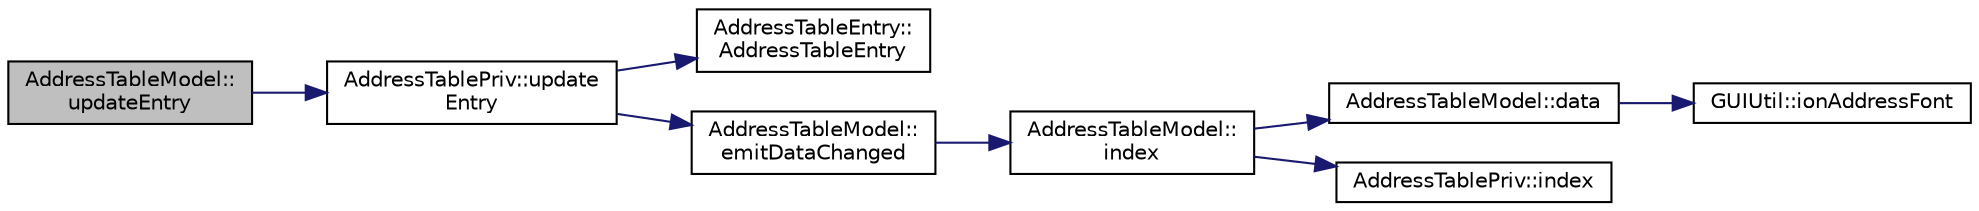 digraph "AddressTableModel::updateEntry"
{
  edge [fontname="Helvetica",fontsize="10",labelfontname="Helvetica",labelfontsize="10"];
  node [fontname="Helvetica",fontsize="10",shape=record];
  rankdir="LR";
  Node249 [label="AddressTableModel::\lupdateEntry",height=0.2,width=0.4,color="black", fillcolor="grey75", style="filled", fontcolor="black"];
  Node249 -> Node250 [color="midnightblue",fontsize="10",style="solid",fontname="Helvetica"];
  Node250 [label="AddressTablePriv::update\lEntry",height=0.2,width=0.4,color="black", fillcolor="white", style="filled",URL="$de/dba/class_address_table_priv.html#aa0e92b8a58f68606b0fbb7faf04bda44"];
  Node250 -> Node251 [color="midnightblue",fontsize="10",style="solid",fontname="Helvetica"];
  Node251 [label="AddressTableEntry::\lAddressTableEntry",height=0.2,width=0.4,color="black", fillcolor="white", style="filled",URL="$d3/d6f/struct_address_table_entry.html#a5eda451b6257f5bb197278da55cf08b2"];
  Node250 -> Node252 [color="midnightblue",fontsize="10",style="solid",fontname="Helvetica"];
  Node252 [label="AddressTableModel::\lemitDataChanged",height=0.2,width=0.4,color="black", fillcolor="white", style="filled",URL="$d9/ded/class_address_table_model.html#a42cbcc82a8752c4af3b75fd62e8c7a40",tooltip="Notify listeners that data changed. "];
  Node252 -> Node253 [color="midnightblue",fontsize="10",style="solid",fontname="Helvetica"];
  Node253 [label="AddressTableModel::\lindex",height=0.2,width=0.4,color="black", fillcolor="white", style="filled",URL="$d9/ded/class_address_table_model.html#a74e9123471948255f87271c823c82854"];
  Node253 -> Node254 [color="midnightblue",fontsize="10",style="solid",fontname="Helvetica"];
  Node254 [label="AddressTableModel::data",height=0.2,width=0.4,color="black", fillcolor="white", style="filled",URL="$d9/ded/class_address_table_model.html#a79b07007c147962c0119310ebd4931c1"];
  Node254 -> Node255 [color="midnightblue",fontsize="10",style="solid",fontname="Helvetica"];
  Node255 [label="GUIUtil::ionAddressFont",height=0.2,width=0.4,color="black", fillcolor="white", style="filled",URL="$d1/d87/namespace_g_u_i_util.html#a7cec12a5eacf453bfd69921c3e763b32"];
  Node253 -> Node256 [color="midnightblue",fontsize="10",style="solid",fontname="Helvetica"];
  Node256 [label="AddressTablePriv::index",height=0.2,width=0.4,color="black", fillcolor="white", style="filled",URL="$de/dba/class_address_table_priv.html#af311eb7d0189a74a508d7ad0f563f307"];
}
